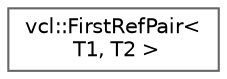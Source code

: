 digraph "Graphical Class Hierarchy"
{
 // LATEX_PDF_SIZE
  bgcolor="transparent";
  edge [fontname=Helvetica,fontsize=10,labelfontname=Helvetica,labelfontsize=10];
  node [fontname=Helvetica,fontsize=10,shape=box,height=0.2,width=0.4];
  rankdir="LR";
  Node0 [label="vcl::FirstRefPair\<\l T1, T2 \>",height=0.2,width=0.4,color="grey40", fillcolor="white", style="filled",URL="$classvcl_1_1FirstRefPair.html",tooltip=" "];
}
